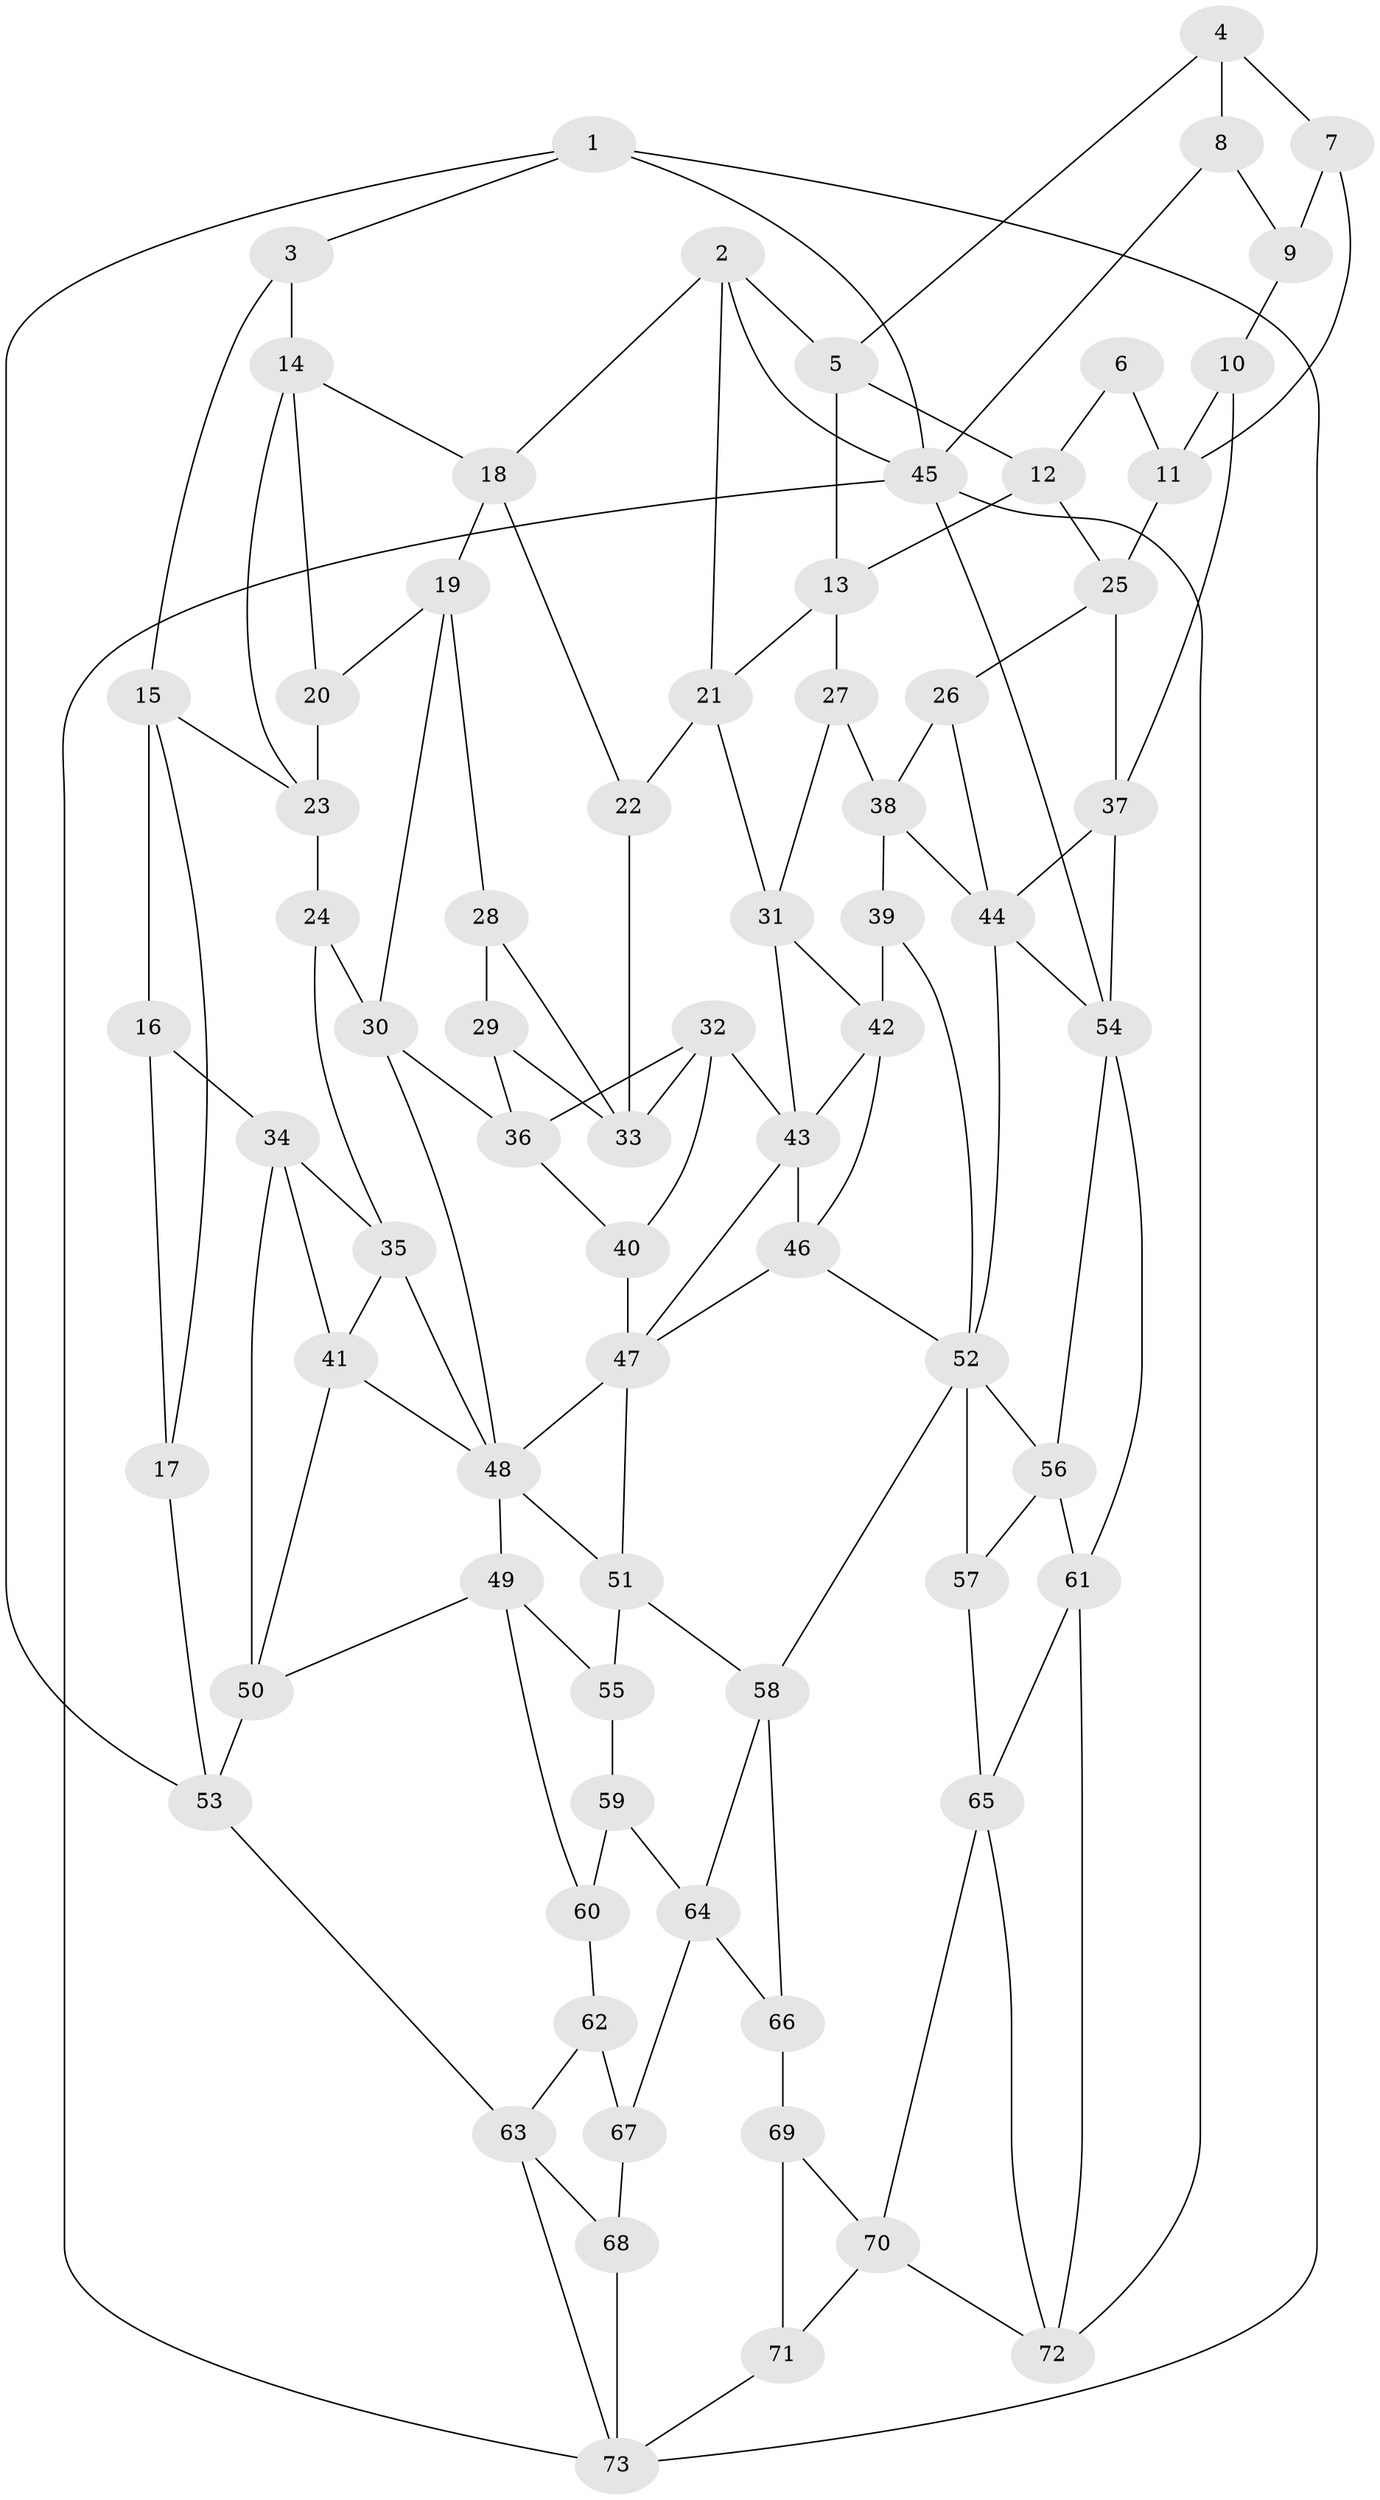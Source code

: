 // original degree distribution, {3: 0.0273972602739726, 5: 0.5616438356164384, 6: 0.21232876712328766, 4: 0.19863013698630136}
// Generated by graph-tools (version 1.1) at 2025/27/03/09/25 03:27:12]
// undirected, 73 vertices, 137 edges
graph export_dot {
graph [start="1"]
  node [color=gray90,style=filled];
  1;
  2;
  3;
  4;
  5;
  6;
  7;
  8;
  9;
  10;
  11;
  12;
  13;
  14;
  15;
  16;
  17;
  18;
  19;
  20;
  21;
  22;
  23;
  24;
  25;
  26;
  27;
  28;
  29;
  30;
  31;
  32;
  33;
  34;
  35;
  36;
  37;
  38;
  39;
  40;
  41;
  42;
  43;
  44;
  45;
  46;
  47;
  48;
  49;
  50;
  51;
  52;
  53;
  54;
  55;
  56;
  57;
  58;
  59;
  60;
  61;
  62;
  63;
  64;
  65;
  66;
  67;
  68;
  69;
  70;
  71;
  72;
  73;
  1 -- 3 [weight=1.0];
  1 -- 45 [weight=1.0];
  1 -- 53 [weight=1.0];
  1 -- 73 [weight=1.0];
  2 -- 5 [weight=1.0];
  2 -- 18 [weight=1.0];
  2 -- 21 [weight=1.0];
  2 -- 45 [weight=1.0];
  3 -- 14 [weight=1.0];
  3 -- 15 [weight=1.0];
  4 -- 5 [weight=1.0];
  4 -- 7 [weight=1.0];
  4 -- 8 [weight=1.0];
  5 -- 12 [weight=1.0];
  5 -- 13 [weight=1.0];
  6 -- 11 [weight=1.0];
  6 -- 12 [weight=1.0];
  7 -- 9 [weight=1.0];
  7 -- 11 [weight=1.0];
  8 -- 9 [weight=2.0];
  8 -- 45 [weight=1.0];
  9 -- 10 [weight=1.0];
  10 -- 11 [weight=1.0];
  10 -- 37 [weight=1.0];
  11 -- 25 [weight=1.0];
  12 -- 13 [weight=1.0];
  12 -- 25 [weight=1.0];
  13 -- 21 [weight=1.0];
  13 -- 27 [weight=1.0];
  14 -- 18 [weight=1.0];
  14 -- 20 [weight=1.0];
  14 -- 23 [weight=1.0];
  15 -- 16 [weight=1.0];
  15 -- 17 [weight=1.0];
  15 -- 23 [weight=1.0];
  16 -- 17 [weight=1.0];
  16 -- 34 [weight=1.0];
  17 -- 53 [weight=2.0];
  18 -- 19 [weight=1.0];
  18 -- 22 [weight=1.0];
  19 -- 20 [weight=1.0];
  19 -- 28 [weight=1.0];
  19 -- 30 [weight=1.0];
  20 -- 23 [weight=1.0];
  21 -- 22 [weight=1.0];
  21 -- 31 [weight=1.0];
  22 -- 33 [weight=1.0];
  23 -- 24 [weight=1.0];
  24 -- 30 [weight=1.0];
  24 -- 35 [weight=1.0];
  25 -- 26 [weight=1.0];
  25 -- 37 [weight=1.0];
  26 -- 38 [weight=1.0];
  26 -- 44 [weight=1.0];
  27 -- 31 [weight=1.0];
  27 -- 38 [weight=1.0];
  28 -- 29 [weight=2.0];
  28 -- 33 [weight=1.0];
  29 -- 33 [weight=1.0];
  29 -- 36 [weight=1.0];
  30 -- 36 [weight=1.0];
  30 -- 48 [weight=1.0];
  31 -- 42 [weight=1.0];
  31 -- 43 [weight=1.0];
  32 -- 33 [weight=1.0];
  32 -- 36 [weight=1.0];
  32 -- 40 [weight=1.0];
  32 -- 43 [weight=1.0];
  34 -- 35 [weight=1.0];
  34 -- 41 [weight=1.0];
  34 -- 50 [weight=1.0];
  35 -- 41 [weight=1.0];
  35 -- 48 [weight=1.0];
  36 -- 40 [weight=1.0];
  37 -- 44 [weight=1.0];
  37 -- 54 [weight=1.0];
  38 -- 39 [weight=1.0];
  38 -- 44 [weight=1.0];
  39 -- 42 [weight=1.0];
  39 -- 52 [weight=1.0];
  40 -- 47 [weight=2.0];
  41 -- 48 [weight=1.0];
  41 -- 50 [weight=1.0];
  42 -- 43 [weight=1.0];
  42 -- 46 [weight=1.0];
  43 -- 46 [weight=2.0];
  43 -- 47 [weight=1.0];
  44 -- 52 [weight=1.0];
  44 -- 54 [weight=1.0];
  45 -- 54 [weight=1.0];
  45 -- 72 [weight=1.0];
  45 -- 73 [weight=1.0];
  46 -- 47 [weight=1.0];
  46 -- 52 [weight=1.0];
  47 -- 48 [weight=1.0];
  47 -- 51 [weight=1.0];
  48 -- 49 [weight=1.0];
  48 -- 51 [weight=1.0];
  49 -- 50 [weight=1.0];
  49 -- 55 [weight=1.0];
  49 -- 60 [weight=1.0];
  50 -- 53 [weight=2.0];
  51 -- 55 [weight=1.0];
  51 -- 58 [weight=1.0];
  52 -- 56 [weight=1.0];
  52 -- 57 [weight=1.0];
  52 -- 58 [weight=1.0];
  53 -- 63 [weight=1.0];
  54 -- 56 [weight=1.0];
  54 -- 61 [weight=1.0];
  55 -- 59 [weight=2.0];
  56 -- 57 [weight=1.0];
  56 -- 61 [weight=1.0];
  57 -- 65 [weight=1.0];
  58 -- 64 [weight=1.0];
  58 -- 66 [weight=1.0];
  59 -- 60 [weight=1.0];
  59 -- 64 [weight=1.0];
  60 -- 62 [weight=1.0];
  61 -- 65 [weight=1.0];
  61 -- 72 [weight=1.0];
  62 -- 63 [weight=1.0];
  62 -- 67 [weight=2.0];
  63 -- 68 [weight=1.0];
  63 -- 73 [weight=1.0];
  64 -- 66 [weight=1.0];
  64 -- 67 [weight=1.0];
  65 -- 70 [weight=1.0];
  65 -- 72 [weight=1.0];
  66 -- 69 [weight=2.0];
  67 -- 68 [weight=1.0];
  68 -- 73 [weight=1.0];
  69 -- 70 [weight=1.0];
  69 -- 71 [weight=1.0];
  70 -- 71 [weight=1.0];
  70 -- 72 [weight=1.0];
  71 -- 73 [weight=1.0];
}

